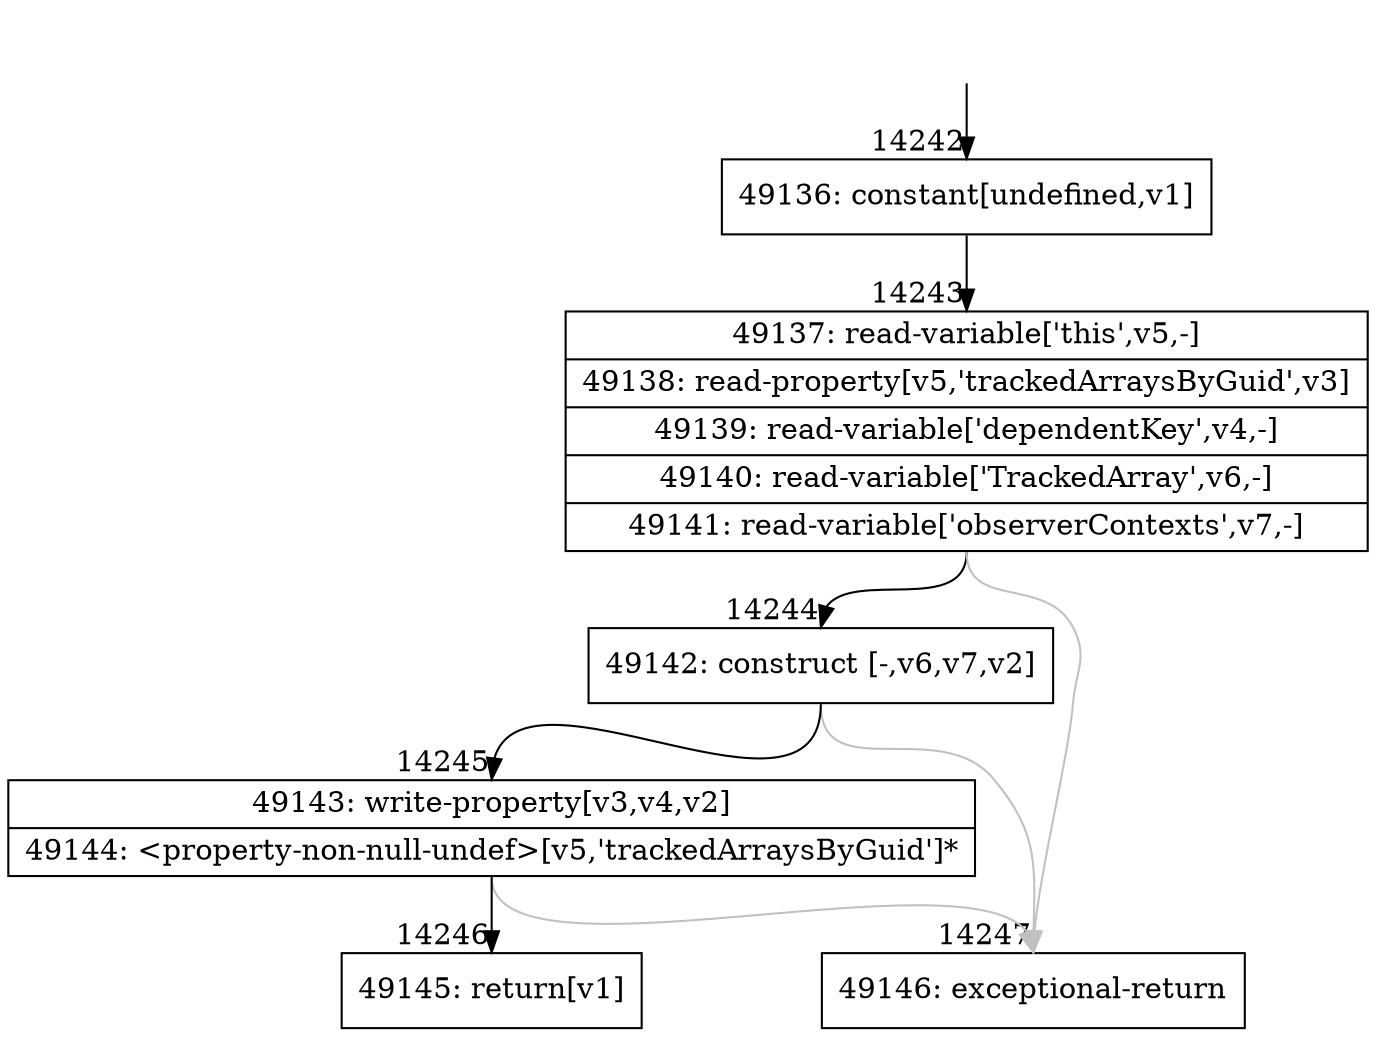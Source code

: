 digraph {
rankdir="TD"
BB_entry1187[shape=none,label=""];
BB_entry1187 -> BB14242 [tailport=s, headport=n, headlabel="    14242"]
BB14242 [shape=record label="{49136: constant[undefined,v1]}" ] 
BB14242 -> BB14243 [tailport=s, headport=n, headlabel="      14243"]
BB14243 [shape=record label="{49137: read-variable['this',v5,-]|49138: read-property[v5,'trackedArraysByGuid',v3]|49139: read-variable['dependentKey',v4,-]|49140: read-variable['TrackedArray',v6,-]|49141: read-variable['observerContexts',v7,-]}" ] 
BB14243 -> BB14244 [tailport=s, headport=n, headlabel="      14244"]
BB14243 -> BB14247 [tailport=s, headport=n, color=gray, headlabel="      14247"]
BB14244 [shape=record label="{49142: construct [-,v6,v7,v2]}" ] 
BB14244 -> BB14245 [tailport=s, headport=n, headlabel="      14245"]
BB14244 -> BB14247 [tailport=s, headport=n, color=gray]
BB14245 [shape=record label="{49143: write-property[v3,v4,v2]|49144: \<property-non-null-undef\>[v5,'trackedArraysByGuid']*}" ] 
BB14245 -> BB14246 [tailport=s, headport=n, headlabel="      14246"]
BB14245 -> BB14247 [tailport=s, headport=n, color=gray]
BB14246 [shape=record label="{49145: return[v1]}" ] 
BB14247 [shape=record label="{49146: exceptional-return}" ] 
//#$~ 26376
}
